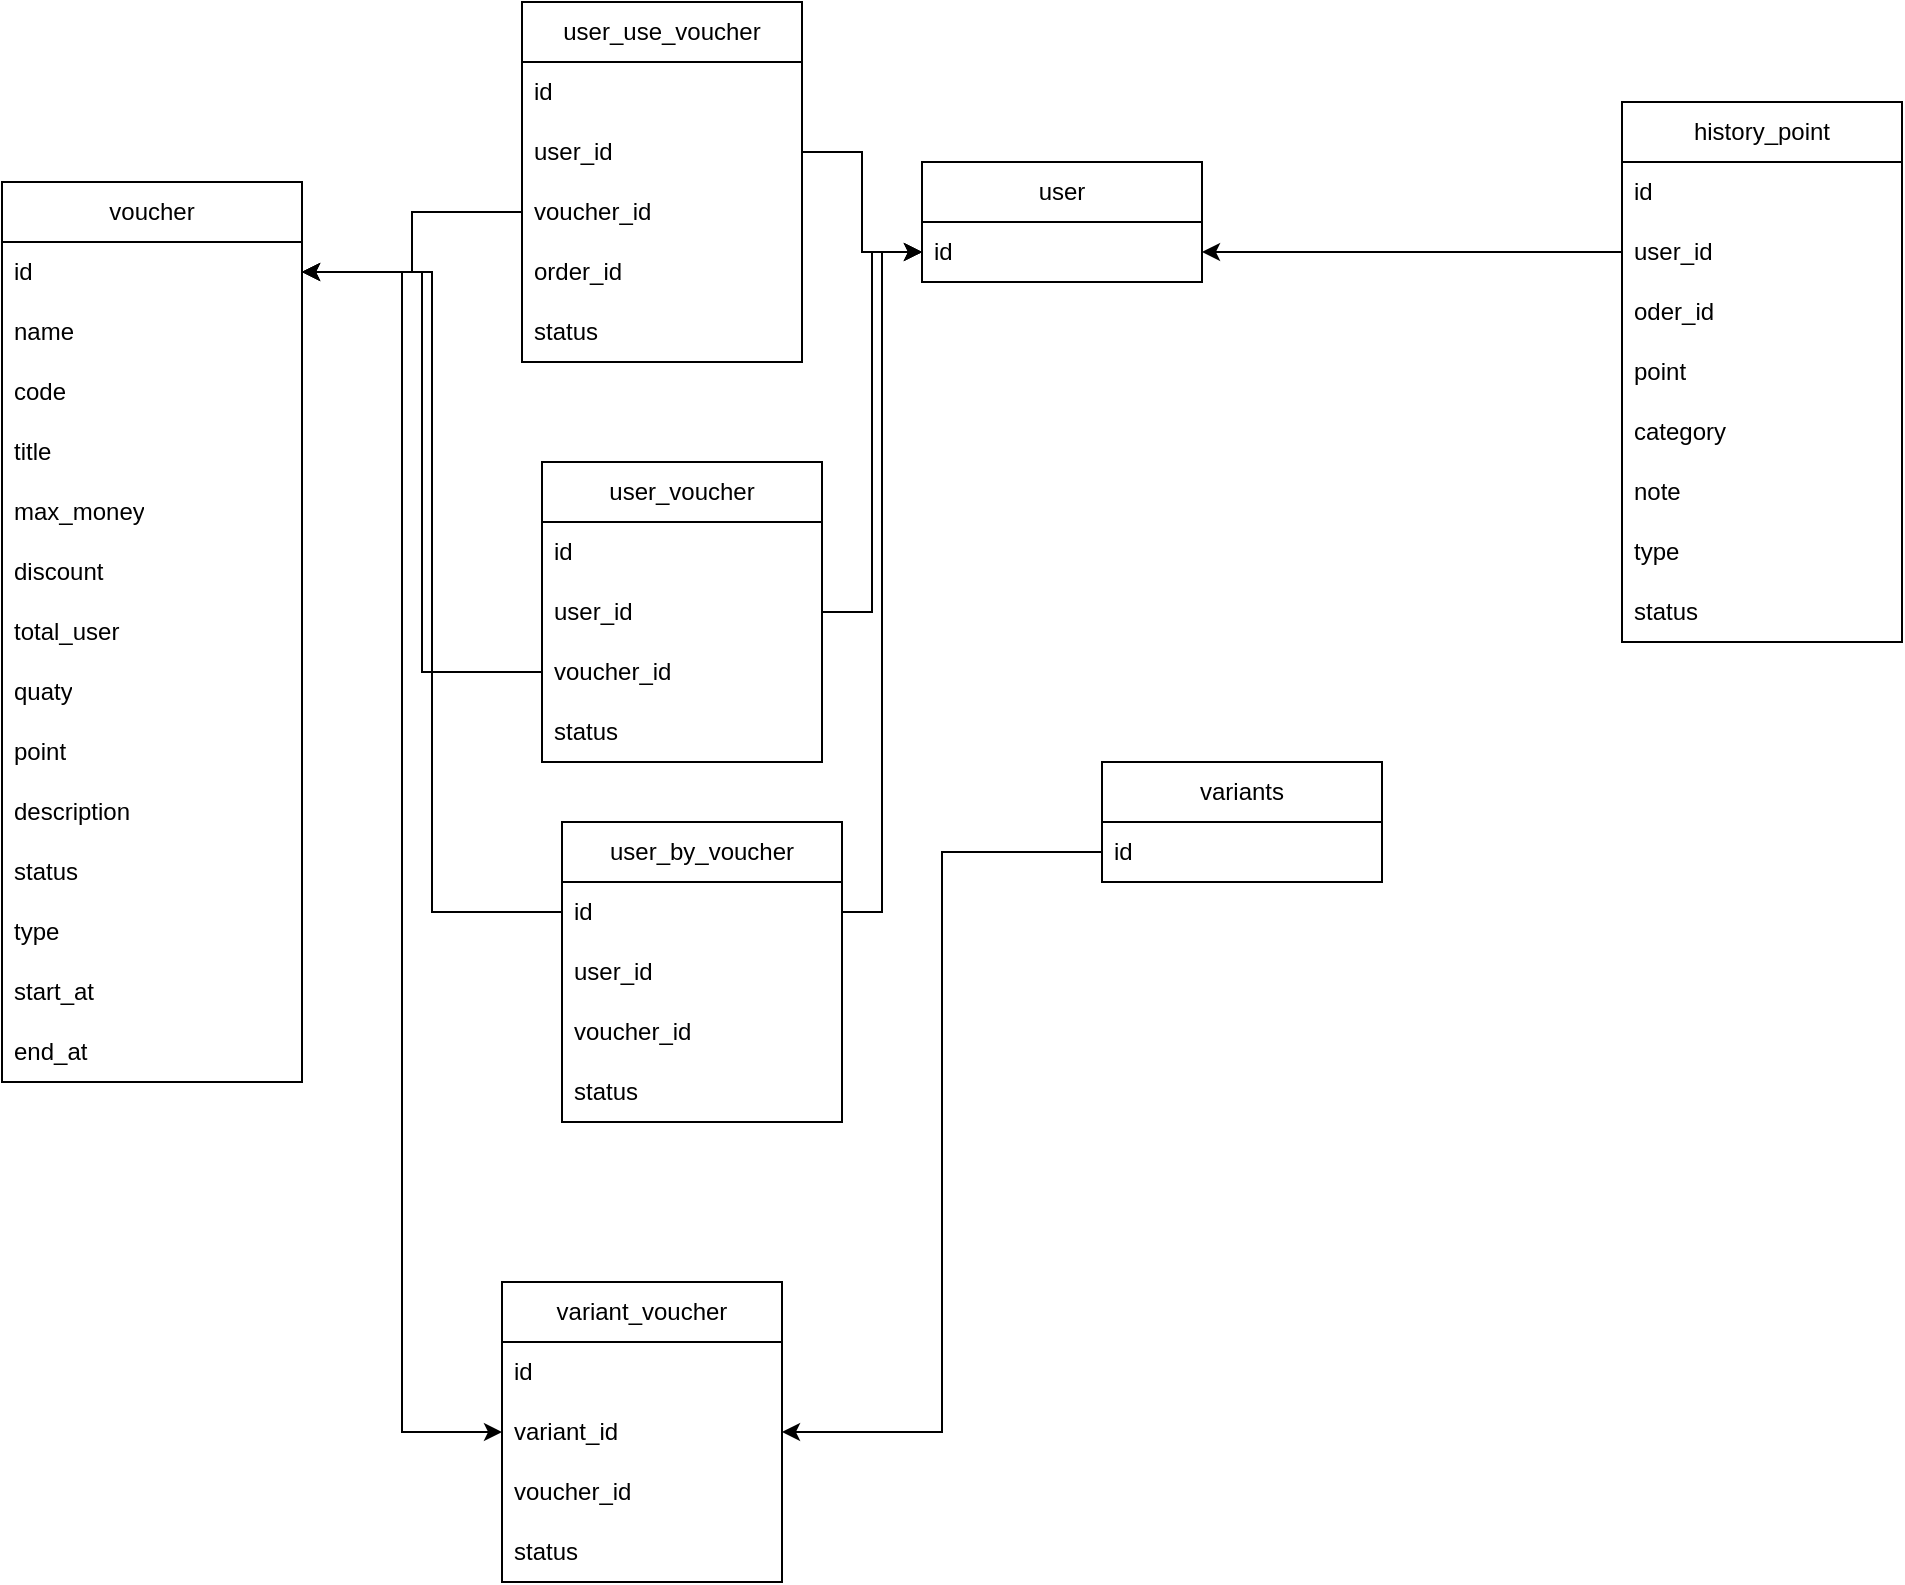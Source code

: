<mxfile version="20.5.3" type="github">
  <diagram id="pSBV5tvjf9-IqjoQ56ts" name="Page-1">
    <mxGraphModel dx="1375" dy="754" grid="1" gridSize="10" guides="1" tooltips="1" connect="1" arrows="1" fold="1" page="1" pageScale="1" pageWidth="1200" pageHeight="1920" math="0" shadow="0">
      <root>
        <mxCell id="0" />
        <mxCell id="1" parent="0" />
        <mxCell id="unZ6GRuqPLaUxALvNhgA-1" value="voucher" style="swimlane;fontStyle=0;childLayout=stackLayout;horizontal=1;startSize=30;horizontalStack=0;resizeParent=1;resizeParentMax=0;resizeLast=0;collapsible=1;marginBottom=0;whiteSpace=wrap;html=1;" parent="1" vertex="1">
          <mxGeometry x="90" y="110" width="150" height="450" as="geometry" />
        </mxCell>
        <mxCell id="unZ6GRuqPLaUxALvNhgA-23" value="id" style="text;strokeColor=none;fillColor=none;align=left;verticalAlign=middle;spacingLeft=4;spacingRight=4;overflow=hidden;points=[[0,0.5],[1,0.5]];portConstraint=eastwest;rotatable=0;whiteSpace=wrap;html=1;" parent="unZ6GRuqPLaUxALvNhgA-1" vertex="1">
          <mxGeometry y="30" width="150" height="30" as="geometry" />
        </mxCell>
        <mxCell id="unZ6GRuqPLaUxALvNhgA-28" value="name&lt;span style=&quot;white-space: pre;&quot;&gt; &lt;/span&gt;" style="text;strokeColor=none;fillColor=none;align=left;verticalAlign=middle;spacingLeft=4;spacingRight=4;overflow=hidden;points=[[0,0.5],[1,0.5]];portConstraint=eastwest;rotatable=0;whiteSpace=wrap;html=1;" parent="unZ6GRuqPLaUxALvNhgA-1" vertex="1">
          <mxGeometry y="60" width="150" height="30" as="geometry" />
        </mxCell>
        <mxCell id="unZ6GRuqPLaUxALvNhgA-2" value="code" style="text;strokeColor=none;fillColor=none;align=left;verticalAlign=middle;spacingLeft=4;spacingRight=4;overflow=hidden;points=[[0,0.5],[1,0.5]];portConstraint=eastwest;rotatable=0;whiteSpace=wrap;html=1;" parent="unZ6GRuqPLaUxALvNhgA-1" vertex="1">
          <mxGeometry y="90" width="150" height="30" as="geometry" />
        </mxCell>
        <mxCell id="unZ6GRuqPLaUxALvNhgA-3" value="title" style="text;strokeColor=none;fillColor=none;align=left;verticalAlign=middle;spacingLeft=4;spacingRight=4;overflow=hidden;points=[[0,0.5],[1,0.5]];portConstraint=eastwest;rotatable=0;whiteSpace=wrap;html=1;" parent="unZ6GRuqPLaUxALvNhgA-1" vertex="1">
          <mxGeometry y="120" width="150" height="30" as="geometry" />
        </mxCell>
        <mxCell id="unZ6GRuqPLaUxALvNhgA-45" value="max_money" style="text;strokeColor=none;fillColor=none;align=left;verticalAlign=middle;spacingLeft=4;spacingRight=4;overflow=hidden;points=[[0,0.5],[1,0.5]];portConstraint=eastwest;rotatable=0;whiteSpace=wrap;html=1;" parent="unZ6GRuqPLaUxALvNhgA-1" vertex="1">
          <mxGeometry y="150" width="150" height="30" as="geometry" />
        </mxCell>
        <mxCell id="unZ6GRuqPLaUxALvNhgA-6" value="discount" style="text;strokeColor=none;fillColor=none;align=left;verticalAlign=middle;spacingLeft=4;spacingRight=4;overflow=hidden;points=[[0,0.5],[1,0.5]];portConstraint=eastwest;rotatable=0;whiteSpace=wrap;html=1;" parent="unZ6GRuqPLaUxALvNhgA-1" vertex="1">
          <mxGeometry y="180" width="150" height="30" as="geometry" />
        </mxCell>
        <mxCell id="unZ6GRuqPLaUxALvNhgA-9" value="total_user" style="text;strokeColor=none;fillColor=none;align=left;verticalAlign=middle;spacingLeft=4;spacingRight=4;overflow=hidden;points=[[0,0.5],[1,0.5]];portConstraint=eastwest;rotatable=0;whiteSpace=wrap;html=1;" parent="unZ6GRuqPLaUxALvNhgA-1" vertex="1">
          <mxGeometry y="210" width="150" height="30" as="geometry" />
        </mxCell>
        <mxCell id="unZ6GRuqPLaUxALvNhgA-7" value="quaty" style="text;strokeColor=none;fillColor=none;align=left;verticalAlign=middle;spacingLeft=4;spacingRight=4;overflow=hidden;points=[[0,0.5],[1,0.5]];portConstraint=eastwest;rotatable=0;whiteSpace=wrap;html=1;" parent="unZ6GRuqPLaUxALvNhgA-1" vertex="1">
          <mxGeometry y="240" width="150" height="30" as="geometry" />
        </mxCell>
        <mxCell id="unZ6GRuqPLaUxALvNhgA-4" value="point" style="text;strokeColor=none;fillColor=none;align=left;verticalAlign=middle;spacingLeft=4;spacingRight=4;overflow=hidden;points=[[0,0.5],[1,0.5]];portConstraint=eastwest;rotatable=0;whiteSpace=wrap;html=1;" parent="unZ6GRuqPLaUxALvNhgA-1" vertex="1">
          <mxGeometry y="270" width="150" height="30" as="geometry" />
        </mxCell>
        <mxCell id="unZ6GRuqPLaUxALvNhgA-5" value="description" style="text;strokeColor=none;fillColor=none;align=left;verticalAlign=middle;spacingLeft=4;spacingRight=4;overflow=hidden;points=[[0,0.5],[1,0.5]];portConstraint=eastwest;rotatable=0;whiteSpace=wrap;html=1;" parent="unZ6GRuqPLaUxALvNhgA-1" vertex="1">
          <mxGeometry y="300" width="150" height="30" as="geometry" />
        </mxCell>
        <mxCell id="unZ6GRuqPLaUxALvNhgA-63" value="status" style="text;strokeColor=none;fillColor=none;align=left;verticalAlign=middle;spacingLeft=4;spacingRight=4;overflow=hidden;points=[[0,0.5],[1,0.5]];portConstraint=eastwest;rotatable=0;whiteSpace=wrap;html=1;" parent="unZ6GRuqPLaUxALvNhgA-1" vertex="1">
          <mxGeometry y="330" width="150" height="30" as="geometry" />
        </mxCell>
        <mxCell id="unZ6GRuqPLaUxALvNhgA-39" value="type" style="text;strokeColor=none;fillColor=none;align=left;verticalAlign=middle;spacingLeft=4;spacingRight=4;overflow=hidden;points=[[0,0.5],[1,0.5]];portConstraint=eastwest;rotatable=0;whiteSpace=wrap;html=1;" parent="unZ6GRuqPLaUxALvNhgA-1" vertex="1">
          <mxGeometry y="360" width="150" height="30" as="geometry" />
        </mxCell>
        <mxCell id="unZ6GRuqPLaUxALvNhgA-55" value="start_at" style="text;strokeColor=none;fillColor=none;align=left;verticalAlign=middle;spacingLeft=4;spacingRight=4;overflow=hidden;points=[[0,0.5],[1,0.5]];portConstraint=eastwest;rotatable=0;whiteSpace=wrap;html=1;" parent="unZ6GRuqPLaUxALvNhgA-1" vertex="1">
          <mxGeometry y="390" width="150" height="30" as="geometry" />
        </mxCell>
        <mxCell id="unZ6GRuqPLaUxALvNhgA-25" value="end_at" style="text;strokeColor=none;fillColor=none;align=left;verticalAlign=middle;spacingLeft=4;spacingRight=4;overflow=hidden;points=[[0,0.5],[1,0.5]];portConstraint=eastwest;rotatable=0;whiteSpace=wrap;html=1;" parent="unZ6GRuqPLaUxALvNhgA-1" vertex="1">
          <mxGeometry y="420" width="150" height="30" as="geometry" />
        </mxCell>
        <mxCell id="unZ6GRuqPLaUxALvNhgA-13" value="user_voucher" style="swimlane;fontStyle=0;childLayout=stackLayout;horizontal=1;startSize=30;horizontalStack=0;resizeParent=1;resizeParentMax=0;resizeLast=0;collapsible=1;marginBottom=0;whiteSpace=wrap;html=1;" parent="1" vertex="1">
          <mxGeometry x="360" y="250" width="140" height="150" as="geometry" />
        </mxCell>
        <mxCell id="unZ6GRuqPLaUxALvNhgA-14" value="id" style="text;strokeColor=none;fillColor=none;align=left;verticalAlign=middle;spacingLeft=4;spacingRight=4;overflow=hidden;points=[[0,0.5],[1,0.5]];portConstraint=eastwest;rotatable=0;whiteSpace=wrap;html=1;" parent="unZ6GRuqPLaUxALvNhgA-13" vertex="1">
          <mxGeometry y="30" width="140" height="30" as="geometry" />
        </mxCell>
        <mxCell id="unZ6GRuqPLaUxALvNhgA-15" value="user_id" style="text;strokeColor=none;fillColor=none;align=left;verticalAlign=middle;spacingLeft=4;spacingRight=4;overflow=hidden;points=[[0,0.5],[1,0.5]];portConstraint=eastwest;rotatable=0;whiteSpace=wrap;html=1;" parent="unZ6GRuqPLaUxALvNhgA-13" vertex="1">
          <mxGeometry y="60" width="140" height="30" as="geometry" />
        </mxCell>
        <mxCell id="unZ6GRuqPLaUxALvNhgA-16" value="voucher_id" style="text;strokeColor=none;fillColor=none;align=left;verticalAlign=middle;spacingLeft=4;spacingRight=4;overflow=hidden;points=[[0,0.5],[1,0.5]];portConstraint=eastwest;rotatable=0;whiteSpace=wrap;html=1;" parent="unZ6GRuqPLaUxALvNhgA-13" vertex="1">
          <mxGeometry y="90" width="140" height="30" as="geometry" />
        </mxCell>
        <mxCell id="unZ6GRuqPLaUxALvNhgA-40" value="status" style="text;strokeColor=none;fillColor=none;align=left;verticalAlign=middle;spacingLeft=4;spacingRight=4;overflow=hidden;points=[[0,0.5],[1,0.5]];portConstraint=eastwest;rotatable=0;whiteSpace=wrap;html=1;" parent="unZ6GRuqPLaUxALvNhgA-13" vertex="1">
          <mxGeometry y="120" width="140" height="30" as="geometry" />
        </mxCell>
        <mxCell id="unZ6GRuqPLaUxALvNhgA-17" value="user" style="swimlane;fontStyle=0;childLayout=stackLayout;horizontal=1;startSize=30;horizontalStack=0;resizeParent=1;resizeParentMax=0;resizeLast=0;collapsible=1;marginBottom=0;whiteSpace=wrap;html=1;" parent="1" vertex="1">
          <mxGeometry x="550" y="100" width="140" height="60" as="geometry" />
        </mxCell>
        <mxCell id="unZ6GRuqPLaUxALvNhgA-18" value="id" style="text;strokeColor=none;fillColor=none;align=left;verticalAlign=middle;spacingLeft=4;spacingRight=4;overflow=hidden;points=[[0,0.5],[1,0.5]];portConstraint=eastwest;rotatable=0;whiteSpace=wrap;html=1;" parent="unZ6GRuqPLaUxALvNhgA-17" vertex="1">
          <mxGeometry y="30" width="140" height="30" as="geometry" />
        </mxCell>
        <mxCell id="unZ6GRuqPLaUxALvNhgA-21" style="edgeStyle=orthogonalEdgeStyle;rounded=0;orthogonalLoop=1;jettySize=auto;html=1;exitX=1;exitY=0.5;exitDx=0;exitDy=0;entryX=0;entryY=0.5;entryDx=0;entryDy=0;" parent="1" source="unZ6GRuqPLaUxALvNhgA-15" target="unZ6GRuqPLaUxALvNhgA-18" edge="1">
          <mxGeometry relative="1" as="geometry" />
        </mxCell>
        <mxCell id="unZ6GRuqPLaUxALvNhgA-22" style="edgeStyle=orthogonalEdgeStyle;rounded=0;orthogonalLoop=1;jettySize=auto;html=1;exitX=0;exitY=0.5;exitDx=0;exitDy=0;" parent="1" source="unZ6GRuqPLaUxALvNhgA-16" target="unZ6GRuqPLaUxALvNhgA-23" edge="1">
          <mxGeometry relative="1" as="geometry" />
        </mxCell>
        <mxCell id="unZ6GRuqPLaUxALvNhgA-30" value="history_point" style="swimlane;fontStyle=0;childLayout=stackLayout;horizontal=1;startSize=30;horizontalStack=0;resizeParent=1;resizeParentMax=0;resizeLast=0;collapsible=1;marginBottom=0;whiteSpace=wrap;html=1;" parent="1" vertex="1">
          <mxGeometry x="900" y="70" width="140" height="270" as="geometry" />
        </mxCell>
        <mxCell id="unZ6GRuqPLaUxALvNhgA-31" value="id" style="text;strokeColor=none;fillColor=none;align=left;verticalAlign=middle;spacingLeft=4;spacingRight=4;overflow=hidden;points=[[0,0.5],[1,0.5]];portConstraint=eastwest;rotatable=0;whiteSpace=wrap;html=1;" parent="unZ6GRuqPLaUxALvNhgA-30" vertex="1">
          <mxGeometry y="30" width="140" height="30" as="geometry" />
        </mxCell>
        <mxCell id="unZ6GRuqPLaUxALvNhgA-32" value="user_id" style="text;strokeColor=none;fillColor=none;align=left;verticalAlign=middle;spacingLeft=4;spacingRight=4;overflow=hidden;points=[[0,0.5],[1,0.5]];portConstraint=eastwest;rotatable=0;whiteSpace=wrap;html=1;" parent="unZ6GRuqPLaUxALvNhgA-30" vertex="1">
          <mxGeometry y="60" width="140" height="30" as="geometry" />
        </mxCell>
        <mxCell id="unZ6GRuqPLaUxALvNhgA-33" value="oder_id" style="text;strokeColor=none;fillColor=none;align=left;verticalAlign=middle;spacingLeft=4;spacingRight=4;overflow=hidden;points=[[0,0.5],[1,0.5]];portConstraint=eastwest;rotatable=0;whiteSpace=wrap;html=1;" parent="unZ6GRuqPLaUxALvNhgA-30" vertex="1">
          <mxGeometry y="90" width="140" height="30" as="geometry" />
        </mxCell>
        <mxCell id="unZ6GRuqPLaUxALvNhgA-34" value="point" style="text;strokeColor=none;fillColor=none;align=left;verticalAlign=middle;spacingLeft=4;spacingRight=4;overflow=hidden;points=[[0,0.5],[1,0.5]];portConstraint=eastwest;rotatable=0;whiteSpace=wrap;html=1;" parent="unZ6GRuqPLaUxALvNhgA-30" vertex="1">
          <mxGeometry y="120" width="140" height="30" as="geometry" />
        </mxCell>
        <mxCell id="unZ6GRuqPLaUxALvNhgA-38" value="category" style="text;strokeColor=none;fillColor=none;align=left;verticalAlign=middle;spacingLeft=4;spacingRight=4;overflow=hidden;points=[[0,0.5],[1,0.5]];portConstraint=eastwest;rotatable=0;whiteSpace=wrap;html=1;" parent="unZ6GRuqPLaUxALvNhgA-30" vertex="1">
          <mxGeometry y="150" width="140" height="30" as="geometry" />
        </mxCell>
        <mxCell id="unZ6GRuqPLaUxALvNhgA-43" value="note" style="text;strokeColor=none;fillColor=none;align=left;verticalAlign=middle;spacingLeft=4;spacingRight=4;overflow=hidden;points=[[0,0.5],[1,0.5]];portConstraint=eastwest;rotatable=0;whiteSpace=wrap;html=1;" parent="unZ6GRuqPLaUxALvNhgA-30" vertex="1">
          <mxGeometry y="180" width="140" height="30" as="geometry" />
        </mxCell>
        <mxCell id="unZ6GRuqPLaUxALvNhgA-41" value="type" style="text;strokeColor=none;fillColor=none;align=left;verticalAlign=middle;spacingLeft=4;spacingRight=4;overflow=hidden;points=[[0,0.5],[1,0.5]];portConstraint=eastwest;rotatable=0;whiteSpace=wrap;html=1;" parent="unZ6GRuqPLaUxALvNhgA-30" vertex="1">
          <mxGeometry y="210" width="140" height="30" as="geometry" />
        </mxCell>
        <mxCell id="unZ6GRuqPLaUxALvNhgA-42" value="status" style="text;strokeColor=none;fillColor=none;align=left;verticalAlign=middle;spacingLeft=4;spacingRight=4;overflow=hidden;points=[[0,0.5],[1,0.5]];portConstraint=eastwest;rotatable=0;whiteSpace=wrap;html=1;" parent="unZ6GRuqPLaUxALvNhgA-30" vertex="1">
          <mxGeometry y="240" width="140" height="30" as="geometry" />
        </mxCell>
        <mxCell id="unZ6GRuqPLaUxALvNhgA-37" style="edgeStyle=orthogonalEdgeStyle;rounded=0;orthogonalLoop=1;jettySize=auto;html=1;" parent="1" source="unZ6GRuqPLaUxALvNhgA-32" target="unZ6GRuqPLaUxALvNhgA-18" edge="1">
          <mxGeometry relative="1" as="geometry" />
        </mxCell>
        <mxCell id="unZ6GRuqPLaUxALvNhgA-47" value="variant_voucher" style="swimlane;fontStyle=0;childLayout=stackLayout;horizontal=1;startSize=30;horizontalStack=0;resizeParent=1;resizeParentMax=0;resizeLast=0;collapsible=1;marginBottom=0;whiteSpace=wrap;html=1;" parent="1" vertex="1">
          <mxGeometry x="340" y="660" width="140" height="150" as="geometry" />
        </mxCell>
        <mxCell id="unZ6GRuqPLaUxALvNhgA-48" value="id" style="text;strokeColor=none;fillColor=none;align=left;verticalAlign=middle;spacingLeft=4;spacingRight=4;overflow=hidden;points=[[0,0.5],[1,0.5]];portConstraint=eastwest;rotatable=0;whiteSpace=wrap;html=1;" parent="unZ6GRuqPLaUxALvNhgA-47" vertex="1">
          <mxGeometry y="30" width="140" height="30" as="geometry" />
        </mxCell>
        <mxCell id="unZ6GRuqPLaUxALvNhgA-49" value="variant_id" style="text;strokeColor=none;fillColor=none;align=left;verticalAlign=middle;spacingLeft=4;spacingRight=4;overflow=hidden;points=[[0,0.5],[1,0.5]];portConstraint=eastwest;rotatable=0;whiteSpace=wrap;html=1;" parent="unZ6GRuqPLaUxALvNhgA-47" vertex="1">
          <mxGeometry y="60" width="140" height="30" as="geometry" />
        </mxCell>
        <mxCell id="unZ6GRuqPLaUxALvNhgA-50" value="voucher_id" style="text;strokeColor=none;fillColor=none;align=left;verticalAlign=middle;spacingLeft=4;spacingRight=4;overflow=hidden;points=[[0,0.5],[1,0.5]];portConstraint=eastwest;rotatable=0;whiteSpace=wrap;html=1;" parent="unZ6GRuqPLaUxALvNhgA-47" vertex="1">
          <mxGeometry y="90" width="140" height="30" as="geometry" />
        </mxCell>
        <mxCell id="unZ6GRuqPLaUxALvNhgA-51" value="status" style="text;strokeColor=none;fillColor=none;align=left;verticalAlign=middle;spacingLeft=4;spacingRight=4;overflow=hidden;points=[[0,0.5],[1,0.5]];portConstraint=eastwest;rotatable=0;whiteSpace=wrap;html=1;" parent="unZ6GRuqPLaUxALvNhgA-47" vertex="1">
          <mxGeometry y="120" width="140" height="30" as="geometry" />
        </mxCell>
        <mxCell id="unZ6GRuqPLaUxALvNhgA-52" value="variants" style="swimlane;fontStyle=0;childLayout=stackLayout;horizontal=1;startSize=30;horizontalStack=0;resizeParent=1;resizeParentMax=0;resizeLast=0;collapsible=1;marginBottom=0;whiteSpace=wrap;html=1;" parent="1" vertex="1">
          <mxGeometry x="640" y="400" width="140" height="60" as="geometry" />
        </mxCell>
        <mxCell id="unZ6GRuqPLaUxALvNhgA-53" value="id" style="text;strokeColor=none;fillColor=none;align=left;verticalAlign=middle;spacingLeft=4;spacingRight=4;overflow=hidden;points=[[0,0.5],[1,0.5]];portConstraint=eastwest;rotatable=0;whiteSpace=wrap;html=1;" parent="unZ6GRuqPLaUxALvNhgA-52" vertex="1">
          <mxGeometry y="30" width="140" height="30" as="geometry" />
        </mxCell>
        <mxCell id="unZ6GRuqPLaUxALvNhgA-56" style="edgeStyle=orthogonalEdgeStyle;rounded=0;orthogonalLoop=1;jettySize=auto;html=1;" parent="1" source="unZ6GRuqPLaUxALvNhgA-53" target="unZ6GRuqPLaUxALvNhgA-49" edge="1">
          <mxGeometry relative="1" as="geometry" />
        </mxCell>
        <mxCell id="unZ6GRuqPLaUxALvNhgA-57" style="edgeStyle=orthogonalEdgeStyle;rounded=0;orthogonalLoop=1;jettySize=auto;html=1;" parent="1" source="unZ6GRuqPLaUxALvNhgA-23" target="unZ6GRuqPLaUxALvNhgA-49" edge="1">
          <mxGeometry relative="1" as="geometry" />
        </mxCell>
        <mxCell id="unZ6GRuqPLaUxALvNhgA-64" value="user_use_voucher" style="swimlane;fontStyle=0;childLayout=stackLayout;horizontal=1;startSize=30;horizontalStack=0;resizeParent=1;resizeParentMax=0;resizeLast=0;collapsible=1;marginBottom=0;whiteSpace=wrap;html=1;" parent="1" vertex="1">
          <mxGeometry x="350" y="20" width="140" height="180" as="geometry" />
        </mxCell>
        <mxCell id="unZ6GRuqPLaUxALvNhgA-65" value="id" style="text;strokeColor=none;fillColor=none;align=left;verticalAlign=middle;spacingLeft=4;spacingRight=4;overflow=hidden;points=[[0,0.5],[1,0.5]];portConstraint=eastwest;rotatable=0;whiteSpace=wrap;html=1;" parent="unZ6GRuqPLaUxALvNhgA-64" vertex="1">
          <mxGeometry y="30" width="140" height="30" as="geometry" />
        </mxCell>
        <mxCell id="unZ6GRuqPLaUxALvNhgA-66" value="user_id" style="text;strokeColor=none;fillColor=none;align=left;verticalAlign=middle;spacingLeft=4;spacingRight=4;overflow=hidden;points=[[0,0.5],[1,0.5]];portConstraint=eastwest;rotatable=0;whiteSpace=wrap;html=1;" parent="unZ6GRuqPLaUxALvNhgA-64" vertex="1">
          <mxGeometry y="60" width="140" height="30" as="geometry" />
        </mxCell>
        <mxCell id="unZ6GRuqPLaUxALvNhgA-67" value="voucher_id" style="text;strokeColor=none;fillColor=none;align=left;verticalAlign=middle;spacingLeft=4;spacingRight=4;overflow=hidden;points=[[0,0.5],[1,0.5]];portConstraint=eastwest;rotatable=0;whiteSpace=wrap;html=1;" parent="unZ6GRuqPLaUxALvNhgA-64" vertex="1">
          <mxGeometry y="90" width="140" height="30" as="geometry" />
        </mxCell>
        <mxCell id="unZ6GRuqPLaUxALvNhgA-74" value="order_id" style="text;strokeColor=none;fillColor=none;align=left;verticalAlign=middle;spacingLeft=4;spacingRight=4;overflow=hidden;points=[[0,0.5],[1,0.5]];portConstraint=eastwest;rotatable=0;whiteSpace=wrap;html=1;" parent="unZ6GRuqPLaUxALvNhgA-64" vertex="1">
          <mxGeometry y="120" width="140" height="30" as="geometry" />
        </mxCell>
        <mxCell id="unZ6GRuqPLaUxALvNhgA-68" value="status" style="text;strokeColor=none;fillColor=none;align=left;verticalAlign=middle;spacingLeft=4;spacingRight=4;overflow=hidden;points=[[0,0.5],[1,0.5]];portConstraint=eastwest;rotatable=0;whiteSpace=wrap;html=1;" parent="unZ6GRuqPLaUxALvNhgA-64" vertex="1">
          <mxGeometry y="150" width="140" height="30" as="geometry" />
        </mxCell>
        <mxCell id="unZ6GRuqPLaUxALvNhgA-69" style="edgeStyle=orthogonalEdgeStyle;rounded=0;orthogonalLoop=1;jettySize=auto;html=1;exitX=1;exitY=0.5;exitDx=0;exitDy=0;entryX=0;entryY=0.5;entryDx=0;entryDy=0;" parent="1" source="unZ6GRuqPLaUxALvNhgA-66" target="unZ6GRuqPLaUxALvNhgA-18" edge="1">
          <mxGeometry relative="1" as="geometry" />
        </mxCell>
        <mxCell id="unZ6GRuqPLaUxALvNhgA-70" style="edgeStyle=orthogonalEdgeStyle;rounded=0;orthogonalLoop=1;jettySize=auto;html=1;exitX=0;exitY=0.5;exitDx=0;exitDy=0;" parent="1" source="unZ6GRuqPLaUxALvNhgA-67" target="unZ6GRuqPLaUxALvNhgA-23" edge="1">
          <mxGeometry relative="1" as="geometry" />
        </mxCell>
        <mxCell id="E4aYyHYosFXQ_Cp5IMOr-1" value="user_by_voucher" style="swimlane;fontStyle=0;childLayout=stackLayout;horizontal=1;startSize=30;horizontalStack=0;resizeParent=1;resizeParentMax=0;resizeLast=0;collapsible=1;marginBottom=0;whiteSpace=wrap;html=1;" vertex="1" parent="1">
          <mxGeometry x="370" y="430" width="140" height="150" as="geometry" />
        </mxCell>
        <mxCell id="E4aYyHYosFXQ_Cp5IMOr-2" value="id" style="text;strokeColor=none;fillColor=none;align=left;verticalAlign=middle;spacingLeft=4;spacingRight=4;overflow=hidden;points=[[0,0.5],[1,0.5]];portConstraint=eastwest;rotatable=0;whiteSpace=wrap;html=1;" vertex="1" parent="E4aYyHYosFXQ_Cp5IMOr-1">
          <mxGeometry y="30" width="140" height="30" as="geometry" />
        </mxCell>
        <mxCell id="E4aYyHYosFXQ_Cp5IMOr-3" value="user_id" style="text;strokeColor=none;fillColor=none;align=left;verticalAlign=middle;spacingLeft=4;spacingRight=4;overflow=hidden;points=[[0,0.5],[1,0.5]];portConstraint=eastwest;rotatable=0;whiteSpace=wrap;html=1;" vertex="1" parent="E4aYyHYosFXQ_Cp5IMOr-1">
          <mxGeometry y="60" width="140" height="30" as="geometry" />
        </mxCell>
        <mxCell id="E4aYyHYosFXQ_Cp5IMOr-4" value="voucher_id" style="text;strokeColor=none;fillColor=none;align=left;verticalAlign=middle;spacingLeft=4;spacingRight=4;overflow=hidden;points=[[0,0.5],[1,0.5]];portConstraint=eastwest;rotatable=0;whiteSpace=wrap;html=1;" vertex="1" parent="E4aYyHYosFXQ_Cp5IMOr-1">
          <mxGeometry y="90" width="140" height="30" as="geometry" />
        </mxCell>
        <mxCell id="E4aYyHYosFXQ_Cp5IMOr-5" value="status" style="text;strokeColor=none;fillColor=none;align=left;verticalAlign=middle;spacingLeft=4;spacingRight=4;overflow=hidden;points=[[0,0.5],[1,0.5]];portConstraint=eastwest;rotatable=0;whiteSpace=wrap;html=1;" vertex="1" parent="E4aYyHYosFXQ_Cp5IMOr-1">
          <mxGeometry y="120" width="140" height="30" as="geometry" />
        </mxCell>
        <mxCell id="E4aYyHYosFXQ_Cp5IMOr-6" style="edgeStyle=orthogonalEdgeStyle;rounded=0;orthogonalLoop=1;jettySize=auto;html=1;exitX=1;exitY=0.5;exitDx=0;exitDy=0;" edge="1" parent="1" source="E4aYyHYosFXQ_Cp5IMOr-2" target="unZ6GRuqPLaUxALvNhgA-18">
          <mxGeometry relative="1" as="geometry" />
        </mxCell>
        <mxCell id="E4aYyHYosFXQ_Cp5IMOr-7" style="edgeStyle=orthogonalEdgeStyle;rounded=0;orthogonalLoop=1;jettySize=auto;html=1;exitX=0;exitY=0.5;exitDx=0;exitDy=0;entryX=1;entryY=0.5;entryDx=0;entryDy=0;" edge="1" parent="1" source="E4aYyHYosFXQ_Cp5IMOr-2" target="unZ6GRuqPLaUxALvNhgA-23">
          <mxGeometry relative="1" as="geometry" />
        </mxCell>
      </root>
    </mxGraphModel>
  </diagram>
</mxfile>
